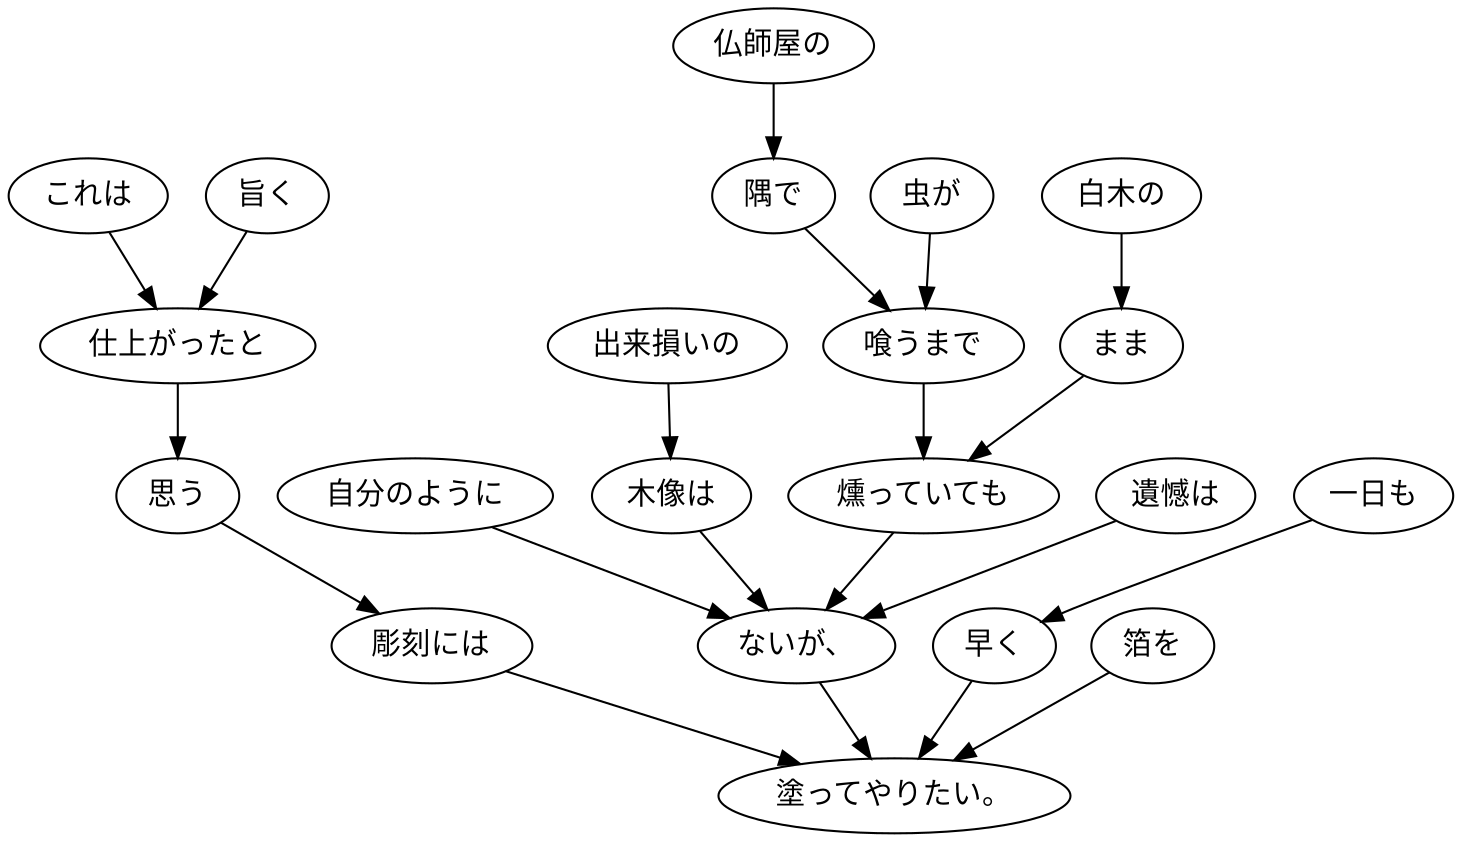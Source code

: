 digraph graph2556 {
	node0 [label="自分のように"];
	node1 [label="出来損いの"];
	node2 [label="木像は"];
	node3 [label="仏師屋の"];
	node4 [label="隅で"];
	node5 [label="虫が"];
	node6 [label="喰うまで"];
	node7 [label="白木の"];
	node8 [label="まま"];
	node9 [label="燻っていても"];
	node10 [label="遺憾は"];
	node11 [label="ないが、"];
	node12 [label="これは"];
	node13 [label="旨く"];
	node14 [label="仕上がったと"];
	node15 [label="思う"];
	node16 [label="彫刻には"];
	node17 [label="一日も"];
	node18 [label="早く"];
	node19 [label="箔を"];
	node20 [label="塗ってやりたい。"];
	node0 -> node11;
	node1 -> node2;
	node2 -> node11;
	node3 -> node4;
	node4 -> node6;
	node5 -> node6;
	node6 -> node9;
	node7 -> node8;
	node8 -> node9;
	node9 -> node11;
	node10 -> node11;
	node11 -> node20;
	node12 -> node14;
	node13 -> node14;
	node14 -> node15;
	node15 -> node16;
	node16 -> node20;
	node17 -> node18;
	node18 -> node20;
	node19 -> node20;
}
